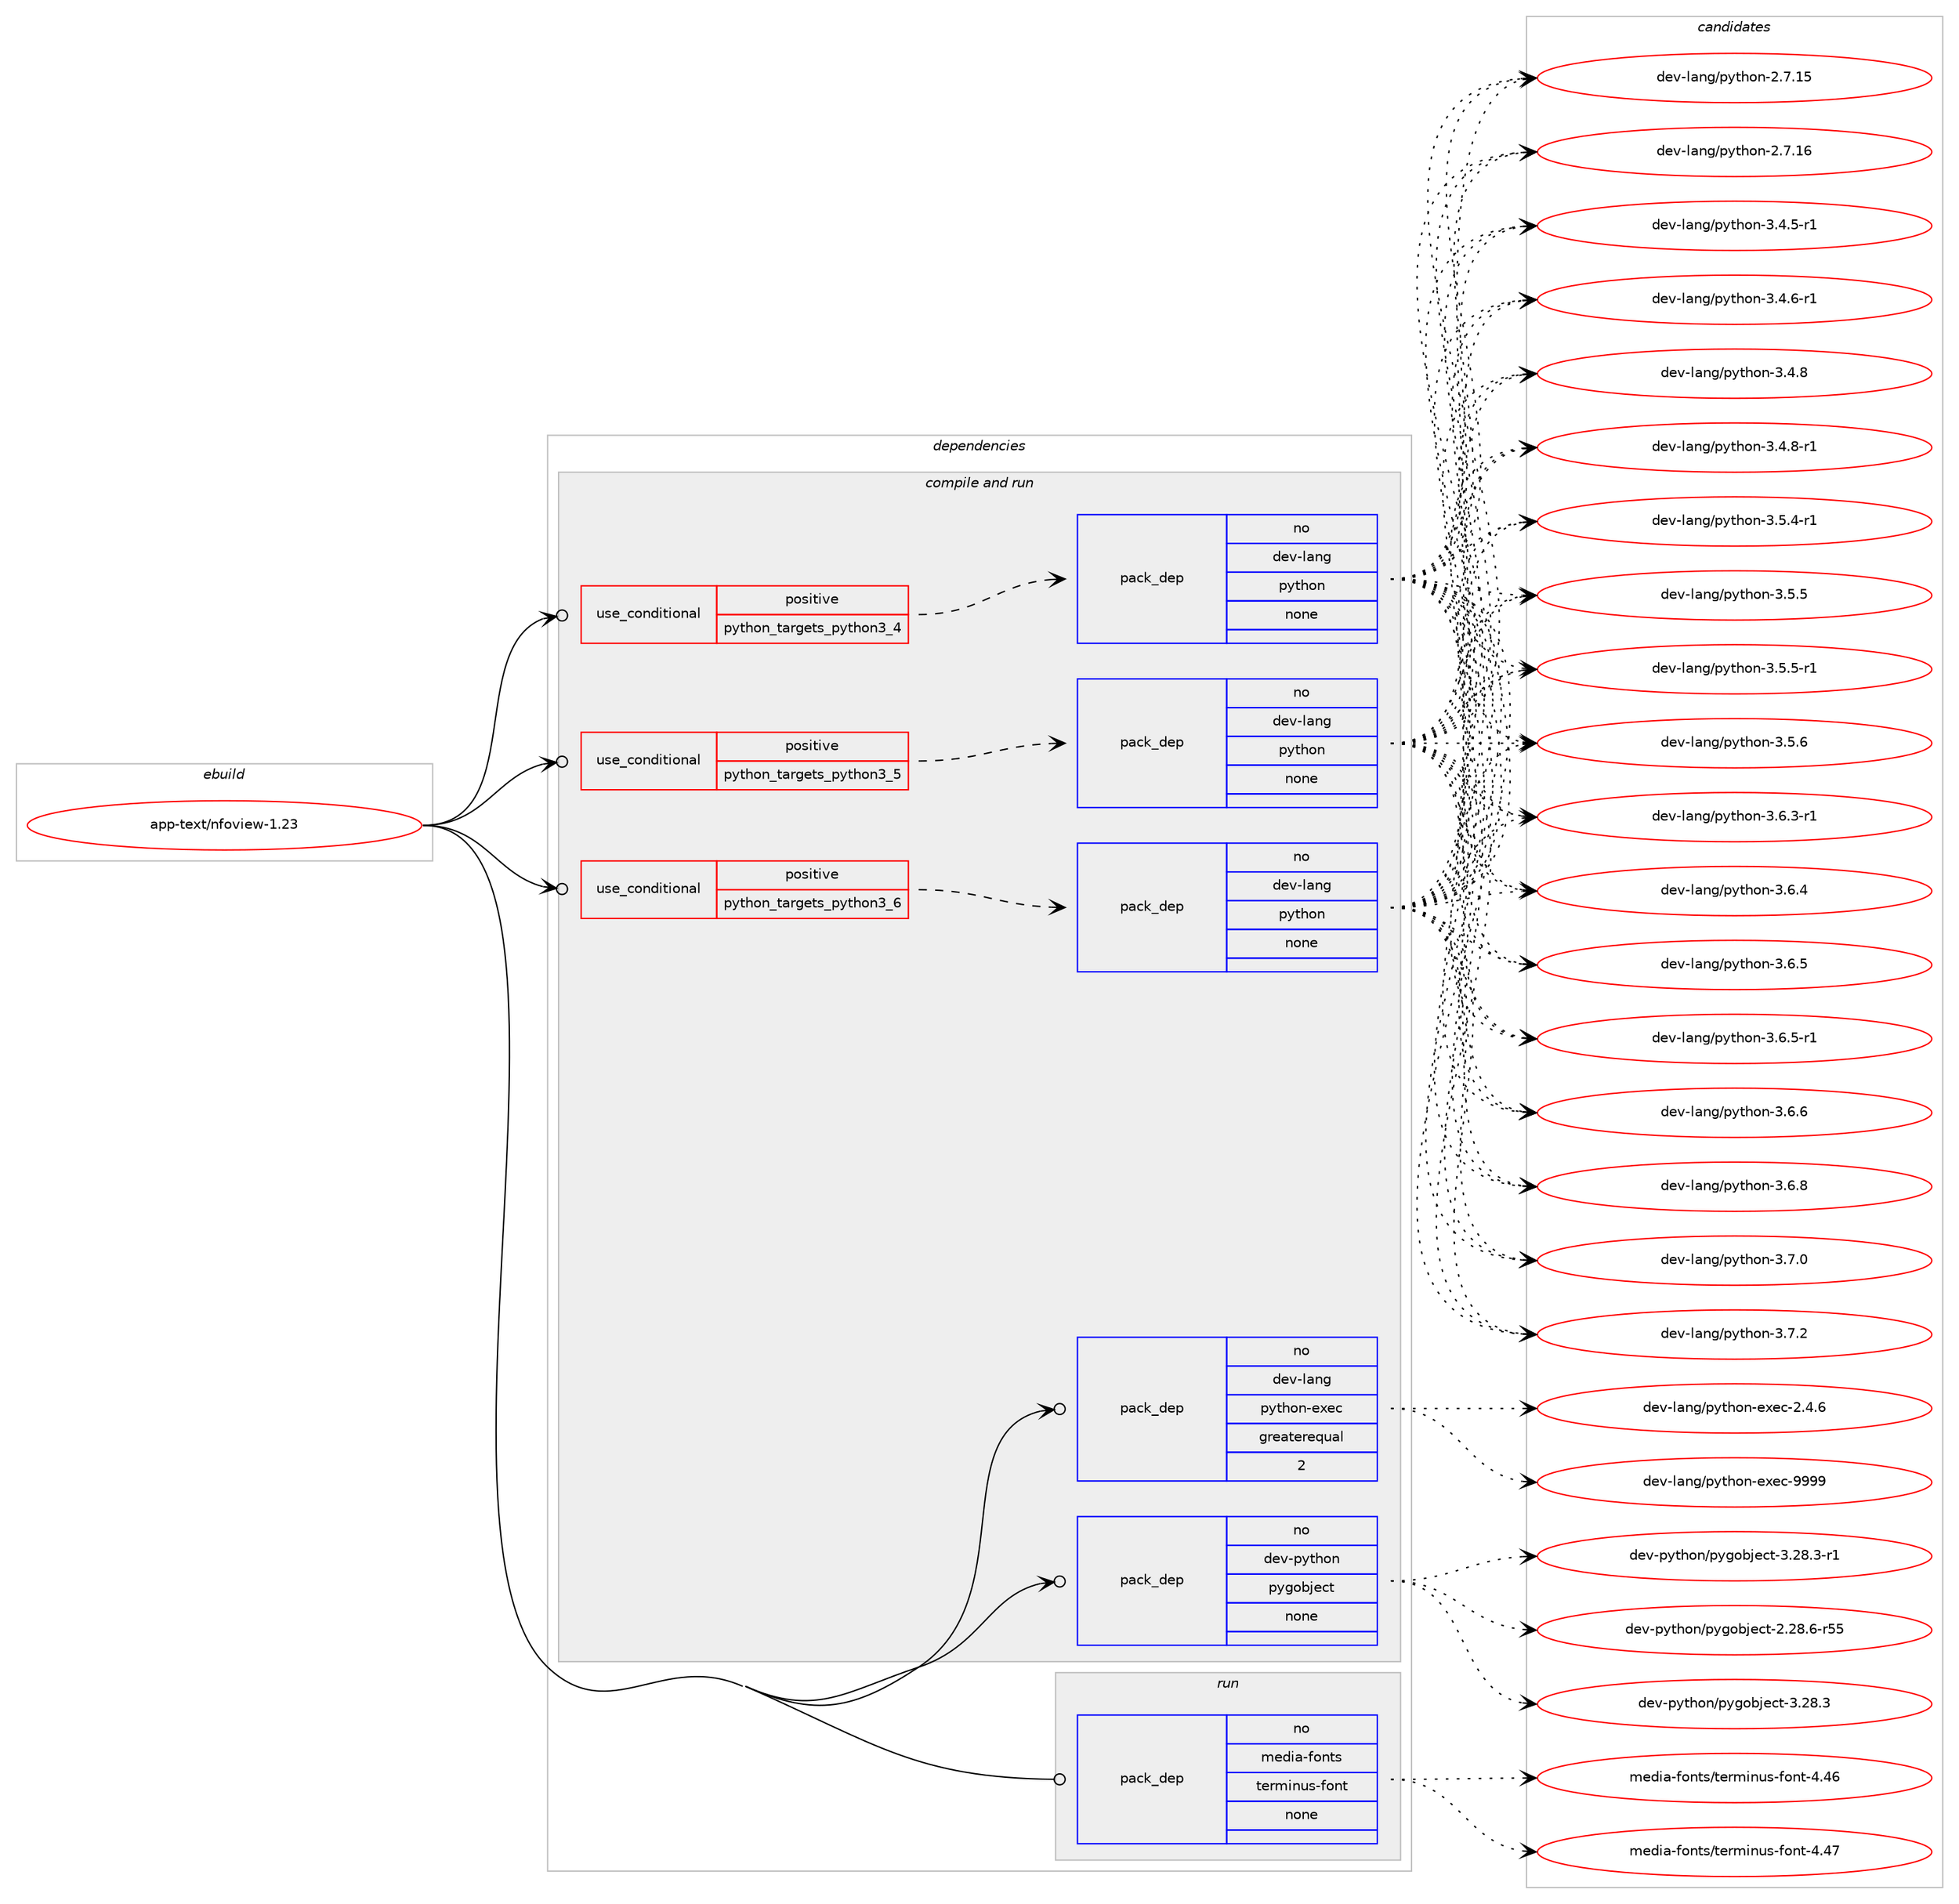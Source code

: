 digraph prolog {

# *************
# Graph options
# *************

newrank=true;
concentrate=true;
compound=true;
graph [rankdir=LR,fontname=Helvetica,fontsize=10,ranksep=1.5];#, ranksep=2.5, nodesep=0.2];
edge  [arrowhead=vee];
node  [fontname=Helvetica,fontsize=10];

# **********
# The ebuild
# **********

subgraph cluster_leftcol {
color=gray;
rank=same;
label=<<i>ebuild</i>>;
id [label="app-text/nfoview-1.23", color=red, width=4, href="../app-text/nfoview-1.23.svg"];
}

# ****************
# The dependencies
# ****************

subgraph cluster_midcol {
color=gray;
label=<<i>dependencies</i>>;
subgraph cluster_compile {
fillcolor="#eeeeee";
style=filled;
label=<<i>compile</i>>;
}
subgraph cluster_compileandrun {
fillcolor="#eeeeee";
style=filled;
label=<<i>compile and run</i>>;
subgraph cond355749 {
dependency1310460 [label=<<TABLE BORDER="0" CELLBORDER="1" CELLSPACING="0" CELLPADDING="4"><TR><TD ROWSPAN="3" CELLPADDING="10">use_conditional</TD></TR><TR><TD>positive</TD></TR><TR><TD>python_targets_python3_4</TD></TR></TABLE>>, shape=none, color=red];
subgraph pack934193 {
dependency1310461 [label=<<TABLE BORDER="0" CELLBORDER="1" CELLSPACING="0" CELLPADDING="4" WIDTH="220"><TR><TD ROWSPAN="6" CELLPADDING="30">pack_dep</TD></TR><TR><TD WIDTH="110">no</TD></TR><TR><TD>dev-lang</TD></TR><TR><TD>python</TD></TR><TR><TD>none</TD></TR><TR><TD></TD></TR></TABLE>>, shape=none, color=blue];
}
dependency1310460:e -> dependency1310461:w [weight=20,style="dashed",arrowhead="vee"];
}
id:e -> dependency1310460:w [weight=20,style="solid",arrowhead="odotvee"];
subgraph cond355750 {
dependency1310462 [label=<<TABLE BORDER="0" CELLBORDER="1" CELLSPACING="0" CELLPADDING="4"><TR><TD ROWSPAN="3" CELLPADDING="10">use_conditional</TD></TR><TR><TD>positive</TD></TR><TR><TD>python_targets_python3_5</TD></TR></TABLE>>, shape=none, color=red];
subgraph pack934194 {
dependency1310463 [label=<<TABLE BORDER="0" CELLBORDER="1" CELLSPACING="0" CELLPADDING="4" WIDTH="220"><TR><TD ROWSPAN="6" CELLPADDING="30">pack_dep</TD></TR><TR><TD WIDTH="110">no</TD></TR><TR><TD>dev-lang</TD></TR><TR><TD>python</TD></TR><TR><TD>none</TD></TR><TR><TD></TD></TR></TABLE>>, shape=none, color=blue];
}
dependency1310462:e -> dependency1310463:w [weight=20,style="dashed",arrowhead="vee"];
}
id:e -> dependency1310462:w [weight=20,style="solid",arrowhead="odotvee"];
subgraph cond355751 {
dependency1310464 [label=<<TABLE BORDER="0" CELLBORDER="1" CELLSPACING="0" CELLPADDING="4"><TR><TD ROWSPAN="3" CELLPADDING="10">use_conditional</TD></TR><TR><TD>positive</TD></TR><TR><TD>python_targets_python3_6</TD></TR></TABLE>>, shape=none, color=red];
subgraph pack934195 {
dependency1310465 [label=<<TABLE BORDER="0" CELLBORDER="1" CELLSPACING="0" CELLPADDING="4" WIDTH="220"><TR><TD ROWSPAN="6" CELLPADDING="30">pack_dep</TD></TR><TR><TD WIDTH="110">no</TD></TR><TR><TD>dev-lang</TD></TR><TR><TD>python</TD></TR><TR><TD>none</TD></TR><TR><TD></TD></TR></TABLE>>, shape=none, color=blue];
}
dependency1310464:e -> dependency1310465:w [weight=20,style="dashed",arrowhead="vee"];
}
id:e -> dependency1310464:w [weight=20,style="solid",arrowhead="odotvee"];
subgraph pack934196 {
dependency1310466 [label=<<TABLE BORDER="0" CELLBORDER="1" CELLSPACING="0" CELLPADDING="4" WIDTH="220"><TR><TD ROWSPAN="6" CELLPADDING="30">pack_dep</TD></TR><TR><TD WIDTH="110">no</TD></TR><TR><TD>dev-lang</TD></TR><TR><TD>python-exec</TD></TR><TR><TD>greaterequal</TD></TR><TR><TD>2</TD></TR></TABLE>>, shape=none, color=blue];
}
id:e -> dependency1310466:w [weight=20,style="solid",arrowhead="odotvee"];
subgraph pack934197 {
dependency1310467 [label=<<TABLE BORDER="0" CELLBORDER="1" CELLSPACING="0" CELLPADDING="4" WIDTH="220"><TR><TD ROWSPAN="6" CELLPADDING="30">pack_dep</TD></TR><TR><TD WIDTH="110">no</TD></TR><TR><TD>dev-python</TD></TR><TR><TD>pygobject</TD></TR><TR><TD>none</TD></TR><TR><TD></TD></TR></TABLE>>, shape=none, color=blue];
}
id:e -> dependency1310467:w [weight=20,style="solid",arrowhead="odotvee"];
}
subgraph cluster_run {
fillcolor="#eeeeee";
style=filled;
label=<<i>run</i>>;
subgraph pack934198 {
dependency1310468 [label=<<TABLE BORDER="0" CELLBORDER="1" CELLSPACING="0" CELLPADDING="4" WIDTH="220"><TR><TD ROWSPAN="6" CELLPADDING="30">pack_dep</TD></TR><TR><TD WIDTH="110">no</TD></TR><TR><TD>media-fonts</TD></TR><TR><TD>terminus-font</TD></TR><TR><TD>none</TD></TR><TR><TD></TD></TR></TABLE>>, shape=none, color=blue];
}
id:e -> dependency1310468:w [weight=20,style="solid",arrowhead="odot"];
}
}

# **************
# The candidates
# **************

subgraph cluster_choices {
rank=same;
color=gray;
label=<<i>candidates</i>>;

subgraph choice934193 {
color=black;
nodesep=1;
choice10010111845108971101034711212111610411111045504655464953 [label="dev-lang/python-2.7.15", color=red, width=4,href="../dev-lang/python-2.7.15.svg"];
choice10010111845108971101034711212111610411111045504655464954 [label="dev-lang/python-2.7.16", color=red, width=4,href="../dev-lang/python-2.7.16.svg"];
choice1001011184510897110103471121211161041111104551465246534511449 [label="dev-lang/python-3.4.5-r1", color=red, width=4,href="../dev-lang/python-3.4.5-r1.svg"];
choice1001011184510897110103471121211161041111104551465246544511449 [label="dev-lang/python-3.4.6-r1", color=red, width=4,href="../dev-lang/python-3.4.6-r1.svg"];
choice100101118451089711010347112121116104111110455146524656 [label="dev-lang/python-3.4.8", color=red, width=4,href="../dev-lang/python-3.4.8.svg"];
choice1001011184510897110103471121211161041111104551465246564511449 [label="dev-lang/python-3.4.8-r1", color=red, width=4,href="../dev-lang/python-3.4.8-r1.svg"];
choice1001011184510897110103471121211161041111104551465346524511449 [label="dev-lang/python-3.5.4-r1", color=red, width=4,href="../dev-lang/python-3.5.4-r1.svg"];
choice100101118451089711010347112121116104111110455146534653 [label="dev-lang/python-3.5.5", color=red, width=4,href="../dev-lang/python-3.5.5.svg"];
choice1001011184510897110103471121211161041111104551465346534511449 [label="dev-lang/python-3.5.5-r1", color=red, width=4,href="../dev-lang/python-3.5.5-r1.svg"];
choice100101118451089711010347112121116104111110455146534654 [label="dev-lang/python-3.5.6", color=red, width=4,href="../dev-lang/python-3.5.6.svg"];
choice1001011184510897110103471121211161041111104551465446514511449 [label="dev-lang/python-3.6.3-r1", color=red, width=4,href="../dev-lang/python-3.6.3-r1.svg"];
choice100101118451089711010347112121116104111110455146544652 [label="dev-lang/python-3.6.4", color=red, width=4,href="../dev-lang/python-3.6.4.svg"];
choice100101118451089711010347112121116104111110455146544653 [label="dev-lang/python-3.6.5", color=red, width=4,href="../dev-lang/python-3.6.5.svg"];
choice1001011184510897110103471121211161041111104551465446534511449 [label="dev-lang/python-3.6.5-r1", color=red, width=4,href="../dev-lang/python-3.6.5-r1.svg"];
choice100101118451089711010347112121116104111110455146544654 [label="dev-lang/python-3.6.6", color=red, width=4,href="../dev-lang/python-3.6.6.svg"];
choice100101118451089711010347112121116104111110455146544656 [label="dev-lang/python-3.6.8", color=red, width=4,href="../dev-lang/python-3.6.8.svg"];
choice100101118451089711010347112121116104111110455146554648 [label="dev-lang/python-3.7.0", color=red, width=4,href="../dev-lang/python-3.7.0.svg"];
choice100101118451089711010347112121116104111110455146554650 [label="dev-lang/python-3.7.2", color=red, width=4,href="../dev-lang/python-3.7.2.svg"];
dependency1310461:e -> choice10010111845108971101034711212111610411111045504655464953:w [style=dotted,weight="100"];
dependency1310461:e -> choice10010111845108971101034711212111610411111045504655464954:w [style=dotted,weight="100"];
dependency1310461:e -> choice1001011184510897110103471121211161041111104551465246534511449:w [style=dotted,weight="100"];
dependency1310461:e -> choice1001011184510897110103471121211161041111104551465246544511449:w [style=dotted,weight="100"];
dependency1310461:e -> choice100101118451089711010347112121116104111110455146524656:w [style=dotted,weight="100"];
dependency1310461:e -> choice1001011184510897110103471121211161041111104551465246564511449:w [style=dotted,weight="100"];
dependency1310461:e -> choice1001011184510897110103471121211161041111104551465346524511449:w [style=dotted,weight="100"];
dependency1310461:e -> choice100101118451089711010347112121116104111110455146534653:w [style=dotted,weight="100"];
dependency1310461:e -> choice1001011184510897110103471121211161041111104551465346534511449:w [style=dotted,weight="100"];
dependency1310461:e -> choice100101118451089711010347112121116104111110455146534654:w [style=dotted,weight="100"];
dependency1310461:e -> choice1001011184510897110103471121211161041111104551465446514511449:w [style=dotted,weight="100"];
dependency1310461:e -> choice100101118451089711010347112121116104111110455146544652:w [style=dotted,weight="100"];
dependency1310461:e -> choice100101118451089711010347112121116104111110455146544653:w [style=dotted,weight="100"];
dependency1310461:e -> choice1001011184510897110103471121211161041111104551465446534511449:w [style=dotted,weight="100"];
dependency1310461:e -> choice100101118451089711010347112121116104111110455146544654:w [style=dotted,weight="100"];
dependency1310461:e -> choice100101118451089711010347112121116104111110455146544656:w [style=dotted,weight="100"];
dependency1310461:e -> choice100101118451089711010347112121116104111110455146554648:w [style=dotted,weight="100"];
dependency1310461:e -> choice100101118451089711010347112121116104111110455146554650:w [style=dotted,weight="100"];
}
subgraph choice934194 {
color=black;
nodesep=1;
choice10010111845108971101034711212111610411111045504655464953 [label="dev-lang/python-2.7.15", color=red, width=4,href="../dev-lang/python-2.7.15.svg"];
choice10010111845108971101034711212111610411111045504655464954 [label="dev-lang/python-2.7.16", color=red, width=4,href="../dev-lang/python-2.7.16.svg"];
choice1001011184510897110103471121211161041111104551465246534511449 [label="dev-lang/python-3.4.5-r1", color=red, width=4,href="../dev-lang/python-3.4.5-r1.svg"];
choice1001011184510897110103471121211161041111104551465246544511449 [label="dev-lang/python-3.4.6-r1", color=red, width=4,href="../dev-lang/python-3.4.6-r1.svg"];
choice100101118451089711010347112121116104111110455146524656 [label="dev-lang/python-3.4.8", color=red, width=4,href="../dev-lang/python-3.4.8.svg"];
choice1001011184510897110103471121211161041111104551465246564511449 [label="dev-lang/python-3.4.8-r1", color=red, width=4,href="../dev-lang/python-3.4.8-r1.svg"];
choice1001011184510897110103471121211161041111104551465346524511449 [label="dev-lang/python-3.5.4-r1", color=red, width=4,href="../dev-lang/python-3.5.4-r1.svg"];
choice100101118451089711010347112121116104111110455146534653 [label="dev-lang/python-3.5.5", color=red, width=4,href="../dev-lang/python-3.5.5.svg"];
choice1001011184510897110103471121211161041111104551465346534511449 [label="dev-lang/python-3.5.5-r1", color=red, width=4,href="../dev-lang/python-3.5.5-r1.svg"];
choice100101118451089711010347112121116104111110455146534654 [label="dev-lang/python-3.5.6", color=red, width=4,href="../dev-lang/python-3.5.6.svg"];
choice1001011184510897110103471121211161041111104551465446514511449 [label="dev-lang/python-3.6.3-r1", color=red, width=4,href="../dev-lang/python-3.6.3-r1.svg"];
choice100101118451089711010347112121116104111110455146544652 [label="dev-lang/python-3.6.4", color=red, width=4,href="../dev-lang/python-3.6.4.svg"];
choice100101118451089711010347112121116104111110455146544653 [label="dev-lang/python-3.6.5", color=red, width=4,href="../dev-lang/python-3.6.5.svg"];
choice1001011184510897110103471121211161041111104551465446534511449 [label="dev-lang/python-3.6.5-r1", color=red, width=4,href="../dev-lang/python-3.6.5-r1.svg"];
choice100101118451089711010347112121116104111110455146544654 [label="dev-lang/python-3.6.6", color=red, width=4,href="../dev-lang/python-3.6.6.svg"];
choice100101118451089711010347112121116104111110455146544656 [label="dev-lang/python-3.6.8", color=red, width=4,href="../dev-lang/python-3.6.8.svg"];
choice100101118451089711010347112121116104111110455146554648 [label="dev-lang/python-3.7.0", color=red, width=4,href="../dev-lang/python-3.7.0.svg"];
choice100101118451089711010347112121116104111110455146554650 [label="dev-lang/python-3.7.2", color=red, width=4,href="../dev-lang/python-3.7.2.svg"];
dependency1310463:e -> choice10010111845108971101034711212111610411111045504655464953:w [style=dotted,weight="100"];
dependency1310463:e -> choice10010111845108971101034711212111610411111045504655464954:w [style=dotted,weight="100"];
dependency1310463:e -> choice1001011184510897110103471121211161041111104551465246534511449:w [style=dotted,weight="100"];
dependency1310463:e -> choice1001011184510897110103471121211161041111104551465246544511449:w [style=dotted,weight="100"];
dependency1310463:e -> choice100101118451089711010347112121116104111110455146524656:w [style=dotted,weight="100"];
dependency1310463:e -> choice1001011184510897110103471121211161041111104551465246564511449:w [style=dotted,weight="100"];
dependency1310463:e -> choice1001011184510897110103471121211161041111104551465346524511449:w [style=dotted,weight="100"];
dependency1310463:e -> choice100101118451089711010347112121116104111110455146534653:w [style=dotted,weight="100"];
dependency1310463:e -> choice1001011184510897110103471121211161041111104551465346534511449:w [style=dotted,weight="100"];
dependency1310463:e -> choice100101118451089711010347112121116104111110455146534654:w [style=dotted,weight="100"];
dependency1310463:e -> choice1001011184510897110103471121211161041111104551465446514511449:w [style=dotted,weight="100"];
dependency1310463:e -> choice100101118451089711010347112121116104111110455146544652:w [style=dotted,weight="100"];
dependency1310463:e -> choice100101118451089711010347112121116104111110455146544653:w [style=dotted,weight="100"];
dependency1310463:e -> choice1001011184510897110103471121211161041111104551465446534511449:w [style=dotted,weight="100"];
dependency1310463:e -> choice100101118451089711010347112121116104111110455146544654:w [style=dotted,weight="100"];
dependency1310463:e -> choice100101118451089711010347112121116104111110455146544656:w [style=dotted,weight="100"];
dependency1310463:e -> choice100101118451089711010347112121116104111110455146554648:w [style=dotted,weight="100"];
dependency1310463:e -> choice100101118451089711010347112121116104111110455146554650:w [style=dotted,weight="100"];
}
subgraph choice934195 {
color=black;
nodesep=1;
choice10010111845108971101034711212111610411111045504655464953 [label="dev-lang/python-2.7.15", color=red, width=4,href="../dev-lang/python-2.7.15.svg"];
choice10010111845108971101034711212111610411111045504655464954 [label="dev-lang/python-2.7.16", color=red, width=4,href="../dev-lang/python-2.7.16.svg"];
choice1001011184510897110103471121211161041111104551465246534511449 [label="dev-lang/python-3.4.5-r1", color=red, width=4,href="../dev-lang/python-3.4.5-r1.svg"];
choice1001011184510897110103471121211161041111104551465246544511449 [label="dev-lang/python-3.4.6-r1", color=red, width=4,href="../dev-lang/python-3.4.6-r1.svg"];
choice100101118451089711010347112121116104111110455146524656 [label="dev-lang/python-3.4.8", color=red, width=4,href="../dev-lang/python-3.4.8.svg"];
choice1001011184510897110103471121211161041111104551465246564511449 [label="dev-lang/python-3.4.8-r1", color=red, width=4,href="../dev-lang/python-3.4.8-r1.svg"];
choice1001011184510897110103471121211161041111104551465346524511449 [label="dev-lang/python-3.5.4-r1", color=red, width=4,href="../dev-lang/python-3.5.4-r1.svg"];
choice100101118451089711010347112121116104111110455146534653 [label="dev-lang/python-3.5.5", color=red, width=4,href="../dev-lang/python-3.5.5.svg"];
choice1001011184510897110103471121211161041111104551465346534511449 [label="dev-lang/python-3.5.5-r1", color=red, width=4,href="../dev-lang/python-3.5.5-r1.svg"];
choice100101118451089711010347112121116104111110455146534654 [label="dev-lang/python-3.5.6", color=red, width=4,href="../dev-lang/python-3.5.6.svg"];
choice1001011184510897110103471121211161041111104551465446514511449 [label="dev-lang/python-3.6.3-r1", color=red, width=4,href="../dev-lang/python-3.6.3-r1.svg"];
choice100101118451089711010347112121116104111110455146544652 [label="dev-lang/python-3.6.4", color=red, width=4,href="../dev-lang/python-3.6.4.svg"];
choice100101118451089711010347112121116104111110455146544653 [label="dev-lang/python-3.6.5", color=red, width=4,href="../dev-lang/python-3.6.5.svg"];
choice1001011184510897110103471121211161041111104551465446534511449 [label="dev-lang/python-3.6.5-r1", color=red, width=4,href="../dev-lang/python-3.6.5-r1.svg"];
choice100101118451089711010347112121116104111110455146544654 [label="dev-lang/python-3.6.6", color=red, width=4,href="../dev-lang/python-3.6.6.svg"];
choice100101118451089711010347112121116104111110455146544656 [label="dev-lang/python-3.6.8", color=red, width=4,href="../dev-lang/python-3.6.8.svg"];
choice100101118451089711010347112121116104111110455146554648 [label="dev-lang/python-3.7.0", color=red, width=4,href="../dev-lang/python-3.7.0.svg"];
choice100101118451089711010347112121116104111110455146554650 [label="dev-lang/python-3.7.2", color=red, width=4,href="../dev-lang/python-3.7.2.svg"];
dependency1310465:e -> choice10010111845108971101034711212111610411111045504655464953:w [style=dotted,weight="100"];
dependency1310465:e -> choice10010111845108971101034711212111610411111045504655464954:w [style=dotted,weight="100"];
dependency1310465:e -> choice1001011184510897110103471121211161041111104551465246534511449:w [style=dotted,weight="100"];
dependency1310465:e -> choice1001011184510897110103471121211161041111104551465246544511449:w [style=dotted,weight="100"];
dependency1310465:e -> choice100101118451089711010347112121116104111110455146524656:w [style=dotted,weight="100"];
dependency1310465:e -> choice1001011184510897110103471121211161041111104551465246564511449:w [style=dotted,weight="100"];
dependency1310465:e -> choice1001011184510897110103471121211161041111104551465346524511449:w [style=dotted,weight="100"];
dependency1310465:e -> choice100101118451089711010347112121116104111110455146534653:w [style=dotted,weight="100"];
dependency1310465:e -> choice1001011184510897110103471121211161041111104551465346534511449:w [style=dotted,weight="100"];
dependency1310465:e -> choice100101118451089711010347112121116104111110455146534654:w [style=dotted,weight="100"];
dependency1310465:e -> choice1001011184510897110103471121211161041111104551465446514511449:w [style=dotted,weight="100"];
dependency1310465:e -> choice100101118451089711010347112121116104111110455146544652:w [style=dotted,weight="100"];
dependency1310465:e -> choice100101118451089711010347112121116104111110455146544653:w [style=dotted,weight="100"];
dependency1310465:e -> choice1001011184510897110103471121211161041111104551465446534511449:w [style=dotted,weight="100"];
dependency1310465:e -> choice100101118451089711010347112121116104111110455146544654:w [style=dotted,weight="100"];
dependency1310465:e -> choice100101118451089711010347112121116104111110455146544656:w [style=dotted,weight="100"];
dependency1310465:e -> choice100101118451089711010347112121116104111110455146554648:w [style=dotted,weight="100"];
dependency1310465:e -> choice100101118451089711010347112121116104111110455146554650:w [style=dotted,weight="100"];
}
subgraph choice934196 {
color=black;
nodesep=1;
choice1001011184510897110103471121211161041111104510112010199455046524654 [label="dev-lang/python-exec-2.4.6", color=red, width=4,href="../dev-lang/python-exec-2.4.6.svg"];
choice10010111845108971101034711212111610411111045101120101994557575757 [label="dev-lang/python-exec-9999", color=red, width=4,href="../dev-lang/python-exec-9999.svg"];
dependency1310466:e -> choice1001011184510897110103471121211161041111104510112010199455046524654:w [style=dotted,weight="100"];
dependency1310466:e -> choice10010111845108971101034711212111610411111045101120101994557575757:w [style=dotted,weight="100"];
}
subgraph choice934197 {
color=black;
nodesep=1;
choice1001011184511212111610411111047112121103111981061019911645504650564654451145353 [label="dev-python/pygobject-2.28.6-r55", color=red, width=4,href="../dev-python/pygobject-2.28.6-r55.svg"];
choice1001011184511212111610411111047112121103111981061019911645514650564651 [label="dev-python/pygobject-3.28.3", color=red, width=4,href="../dev-python/pygobject-3.28.3.svg"];
choice10010111845112121116104111110471121211031119810610199116455146505646514511449 [label="dev-python/pygobject-3.28.3-r1", color=red, width=4,href="../dev-python/pygobject-3.28.3-r1.svg"];
dependency1310467:e -> choice1001011184511212111610411111047112121103111981061019911645504650564654451145353:w [style=dotted,weight="100"];
dependency1310467:e -> choice1001011184511212111610411111047112121103111981061019911645514650564651:w [style=dotted,weight="100"];
dependency1310467:e -> choice10010111845112121116104111110471121211031119810610199116455146505646514511449:w [style=dotted,weight="100"];
}
subgraph choice934198 {
color=black;
nodesep=1;
choice109101100105974510211111011611547116101114109105110117115451021111101164552465254 [label="media-fonts/terminus-font-4.46", color=red, width=4,href="../media-fonts/terminus-font-4.46.svg"];
choice109101100105974510211111011611547116101114109105110117115451021111101164552465255 [label="media-fonts/terminus-font-4.47", color=red, width=4,href="../media-fonts/terminus-font-4.47.svg"];
dependency1310468:e -> choice109101100105974510211111011611547116101114109105110117115451021111101164552465254:w [style=dotted,weight="100"];
dependency1310468:e -> choice109101100105974510211111011611547116101114109105110117115451021111101164552465255:w [style=dotted,weight="100"];
}
}

}
